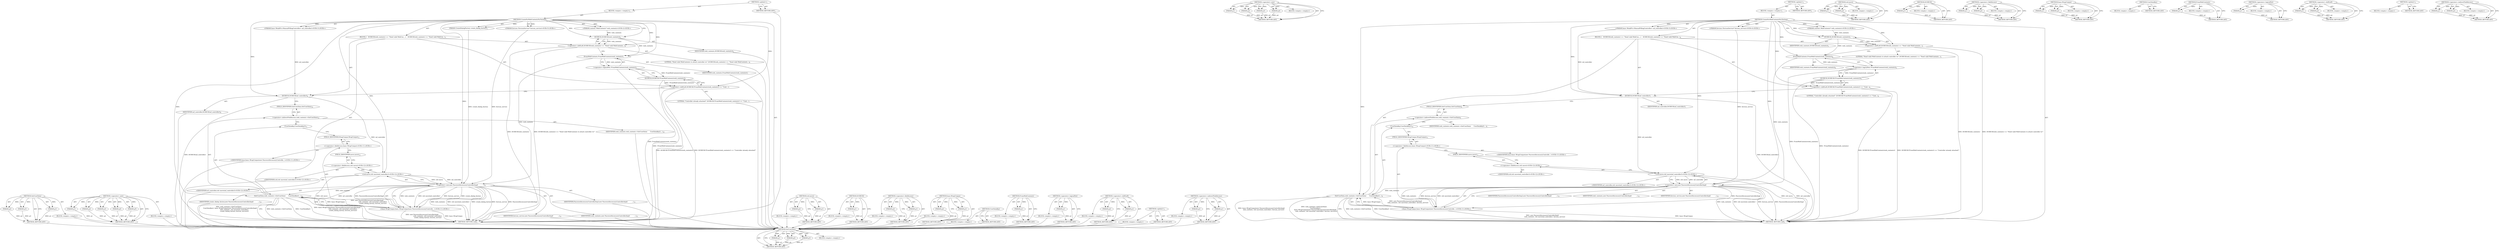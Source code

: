 digraph "&lt;operator&gt;.indirectFieldAccess" {
vulnerable_91 [label=<(METHOD,SetUserData)>];
vulnerable_92 [label=<(PARAM,p1)>];
vulnerable_93 [label=<(PARAM,p2)>];
vulnerable_94 [label=<(PARAM,p3)>];
vulnerable_95 [label=<(BLOCK,&lt;empty&gt;,&lt;empty&gt;)>];
vulnerable_96 [label=<(METHOD_RETURN,ANY)>];
vulnerable_115 [label=<(METHOD,&lt;operator&gt;.new)>];
vulnerable_116 [label=<(PARAM,p1)>];
vulnerable_117 [label=<(PARAM,p2)>];
vulnerable_118 [label=<(PARAM,p3)>];
vulnerable_119 [label=<(PARAM,p4)>];
vulnerable_120 [label=<(PARAM,p5)>];
vulnerable_121 [label=<(BLOCK,&lt;empty&gt;,&lt;empty&gt;)>];
vulnerable_122 [label=<(METHOD_RETURN,ANY)>];
vulnerable_6 [label=<(METHOD,&lt;global&gt;)<SUB>1</SUB>>];
vulnerable_7 [label=<(BLOCK,&lt;empty&gt;,&lt;empty&gt;)<SUB>1</SUB>>];
vulnerable_8 [label=<(METHOD,CreateForWebContentsForTesting)<SUB>1</SUB>>];
vulnerable_9 [label="<(PARAM,content::WebContents* web_contents)<SUB>2</SUB>>"];
vulnerable_10 [label="<(PARAM,base::WeakPtr&lt;ManualFillingController&gt; mf_controller)<SUB>3</SUB>>"];
vulnerable_11 [label=<(PARAM,CreateDialogFactory create_dialog_factory)<SUB>4</SUB>>];
vulnerable_12 [label="<(PARAM,favicon::FaviconService* favicon_service)<SUB>5</SUB>>"];
vulnerable_13 [label=<(BLOCK,{
   DCHECK(web_contents) &lt;&lt; &quot;Need valid WebCon...,{
   DCHECK(web_contents) &lt;&lt; &quot;Need valid WebCon...)<SUB>5</SUB>>];
vulnerable_14 [label=<(&lt;operator&gt;.shiftLeft,DCHECK(web_contents) &lt;&lt; &quot;Need valid WebContents...)<SUB>6</SUB>>];
vulnerable_15 [label=<(DCHECK,DCHECK(web_contents))<SUB>6</SUB>>];
vulnerable_16 [label=<(IDENTIFIER,web_contents,DCHECK(web_contents))<SUB>6</SUB>>];
vulnerable_17 [label=<(LITERAL,&quot;Need valid WebContents to attach controller to!&quot;,DCHECK(web_contents) &lt;&lt; &quot;Need valid WebContents...)<SUB>6</SUB>>];
vulnerable_18 [label=<(&lt;operator&gt;.shiftLeft,DCHECK(!FromWebContents(web_contents)) &lt;&lt; &quot;Cont...)<SUB>7</SUB>>];
vulnerable_19 [label=<(DCHECK,DCHECK(!FromWebContents(web_contents)))<SUB>7</SUB>>];
vulnerable_20 [label=<(&lt;operator&gt;.logicalNot,!FromWebContents(web_contents))<SUB>7</SUB>>];
vulnerable_21 [label=<(FromWebContents,FromWebContents(web_contents))<SUB>7</SUB>>];
vulnerable_22 [label=<(IDENTIFIER,web_contents,FromWebContents(web_contents))<SUB>7</SUB>>];
vulnerable_23 [label=<(LITERAL,&quot;Controller already attached!&quot;,DCHECK(!FromWebContents(web_contents)) &lt;&lt; &quot;Cont...)<SUB>7</SUB>>];
vulnerable_24 [label=<(DCHECK,DCHECK(mf_controller))<SUB>8</SUB>>];
vulnerable_25 [label=<(IDENTIFIER,mf_controller,DCHECK(mf_controller))<SUB>8</SUB>>];
vulnerable_26 [label=<(SetUserData,web_contents-&gt;SetUserData(
      UserDataKey(),...)<SUB>10</SUB>>];
vulnerable_27 [label=<(&lt;operator&gt;.indirectFieldAccess,web_contents-&gt;SetUserData)<SUB>10</SUB>>];
vulnerable_28 [label=<(IDENTIFIER,web_contents,web_contents-&gt;SetUserData(
      UserDataKey(),...)<SUB>10</SUB>>];
vulnerable_29 [label=<(FIELD_IDENTIFIER,SetUserData,SetUserData)<SUB>10</SUB>>];
vulnerable_30 [label=<(UserDataKey,UserDataKey())<SUB>11</SUB>>];
vulnerable_31 [label="<(base.WrapUnique,base::WrapUnique(new PasswordAccessoryControlle...)<SUB>11</SUB>>"];
vulnerable_32 [label="<(&lt;operator&gt;.fieldAccess,base::WrapUnique)<SUB>11</SUB>>"];
vulnerable_33 [label="<(IDENTIFIER,base,base::WrapUnique(new PasswordAccessoryControlle...)<SUB>11</SUB>>"];
vulnerable_34 [label=<(FIELD_IDENTIFIER,WrapUnique,WrapUnique)<SUB>11</SUB>>];
vulnerable_35 [label=<(&lt;operator&gt;.new,new PasswordAccessoryControllerImpl(
          ...)<SUB>11</SUB>>];
vulnerable_36 [label=<(IDENTIFIER,PasswordAccessoryControllerImpl,new PasswordAccessoryControllerImpl(
          ...)<SUB>11</SUB>>];
vulnerable_37 [label=<(IDENTIFIER,web_contents,new PasswordAccessoryControllerImpl(
          ...)<SUB>12</SUB>>];
vulnerable_38 [label="<(std.move,std::move(mf_controller))<SUB>12</SUB>>"];
vulnerable_39 [label="<(&lt;operator&gt;.fieldAccess,std::move)<SUB>12</SUB>>"];
vulnerable_40 [label="<(IDENTIFIER,std,std::move(mf_controller))<SUB>12</SUB>>"];
vulnerable_41 [label=<(FIELD_IDENTIFIER,move,move)<SUB>12</SUB>>];
vulnerable_42 [label="<(IDENTIFIER,mf_controller,std::move(mf_controller))<SUB>12</SUB>>"];
vulnerable_43 [label=<(IDENTIFIER,create_dialog_factory,new PasswordAccessoryControllerImpl(
          ...)<SUB>13</SUB>>];
vulnerable_44 [label=<(IDENTIFIER,favicon_service,new PasswordAccessoryControllerImpl(
          ...)<SUB>13</SUB>>];
vulnerable_45 [label=<(METHOD_RETURN,void)<SUB>1</SUB>>];
vulnerable_47 [label=<(METHOD_RETURN,ANY)<SUB>1</SUB>>];
vulnerable_123 [label=<(METHOD,std.move)>];
vulnerable_124 [label=<(PARAM,p1)>];
vulnerable_125 [label=<(PARAM,p2)>];
vulnerable_126 [label=<(BLOCK,&lt;empty&gt;,&lt;empty&gt;)>];
vulnerable_127 [label=<(METHOD_RETURN,ANY)>];
vulnerable_79 [label=<(METHOD,DCHECK)>];
vulnerable_80 [label=<(PARAM,p1)>];
vulnerable_81 [label=<(BLOCK,&lt;empty&gt;,&lt;empty&gt;)>];
vulnerable_82 [label=<(METHOD_RETURN,ANY)>];
vulnerable_110 [label=<(METHOD,&lt;operator&gt;.fieldAccess)>];
vulnerable_111 [label=<(PARAM,p1)>];
vulnerable_112 [label=<(PARAM,p2)>];
vulnerable_113 [label=<(BLOCK,&lt;empty&gt;,&lt;empty&gt;)>];
vulnerable_114 [label=<(METHOD_RETURN,ANY)>];
vulnerable_105 [label=<(METHOD,base.WrapUnique)>];
vulnerable_106 [label=<(PARAM,p1)>];
vulnerable_107 [label=<(PARAM,p2)>];
vulnerable_108 [label=<(BLOCK,&lt;empty&gt;,&lt;empty&gt;)>];
vulnerable_109 [label=<(METHOD_RETURN,ANY)>];
vulnerable_102 [label=<(METHOD,UserDataKey)>];
vulnerable_103 [label=<(BLOCK,&lt;empty&gt;,&lt;empty&gt;)>];
vulnerable_104 [label=<(METHOD_RETURN,ANY)>];
vulnerable_87 [label=<(METHOD,FromWebContents)>];
vulnerable_88 [label=<(PARAM,p1)>];
vulnerable_89 [label=<(BLOCK,&lt;empty&gt;,&lt;empty&gt;)>];
vulnerable_90 [label=<(METHOD_RETURN,ANY)>];
vulnerable_83 [label=<(METHOD,&lt;operator&gt;.logicalNot)>];
vulnerable_84 [label=<(PARAM,p1)>];
vulnerable_85 [label=<(BLOCK,&lt;empty&gt;,&lt;empty&gt;)>];
vulnerable_86 [label=<(METHOD_RETURN,ANY)>];
vulnerable_74 [label=<(METHOD,&lt;operator&gt;.shiftLeft)>];
vulnerable_75 [label=<(PARAM,p1)>];
vulnerable_76 [label=<(PARAM,p2)>];
vulnerable_77 [label=<(BLOCK,&lt;empty&gt;,&lt;empty&gt;)>];
vulnerable_78 [label=<(METHOD_RETURN,ANY)>];
vulnerable_68 [label=<(METHOD,&lt;global&gt;)<SUB>1</SUB>>];
vulnerable_69 [label=<(BLOCK,&lt;empty&gt;,&lt;empty&gt;)>];
vulnerable_70 [label=<(METHOD_RETURN,ANY)>];
vulnerable_97 [label=<(METHOD,&lt;operator&gt;.indirectFieldAccess)>];
vulnerable_98 [label=<(PARAM,p1)>];
vulnerable_99 [label=<(PARAM,p2)>];
vulnerable_100 [label=<(BLOCK,&lt;empty&gt;,&lt;empty&gt;)>];
vulnerable_101 [label=<(METHOD_RETURN,ANY)>];
fixed_87 [label=<(METHOD,SetUserData)>];
fixed_88 [label=<(PARAM,p1)>];
fixed_89 [label=<(PARAM,p2)>];
fixed_90 [label=<(PARAM,p3)>];
fixed_91 [label=<(BLOCK,&lt;empty&gt;,&lt;empty&gt;)>];
fixed_92 [label=<(METHOD_RETURN,ANY)>];
fixed_111 [label=<(METHOD,&lt;operator&gt;.new)>];
fixed_112 [label=<(PARAM,p1)>];
fixed_113 [label=<(PARAM,p2)>];
fixed_114 [label=<(PARAM,p3)>];
fixed_115 [label=<(PARAM,p4)>];
fixed_116 [label=<(BLOCK,&lt;empty&gt;,&lt;empty&gt;)>];
fixed_117 [label=<(METHOD_RETURN,ANY)>];
fixed_6 [label=<(METHOD,&lt;global&gt;)<SUB>1</SUB>>];
fixed_7 [label=<(BLOCK,&lt;empty&gt;,&lt;empty&gt;)<SUB>1</SUB>>];
fixed_8 [label=<(METHOD,CreateForWebContentsForTesting)<SUB>1</SUB>>];
fixed_9 [label="<(PARAM,content::WebContents* web_contents)<SUB>2</SUB>>"];
fixed_10 [label="<(PARAM,base::WeakPtr&lt;ManualFillingController&gt; mf_controller)<SUB>3</SUB>>"];
fixed_11 [label="<(PARAM,favicon::FaviconService* favicon_service)<SUB>4</SUB>>"];
fixed_12 [label=<(BLOCK,{
   DCHECK(web_contents) &lt;&lt; &quot;Need valid WebCon...,{
   DCHECK(web_contents) &lt;&lt; &quot;Need valid WebCon...)<SUB>4</SUB>>];
fixed_13 [label=<(&lt;operator&gt;.shiftLeft,DCHECK(web_contents) &lt;&lt; &quot;Need valid WebContents...)<SUB>5</SUB>>];
fixed_14 [label=<(DCHECK,DCHECK(web_contents))<SUB>5</SUB>>];
fixed_15 [label=<(IDENTIFIER,web_contents,DCHECK(web_contents))<SUB>5</SUB>>];
fixed_16 [label=<(LITERAL,&quot;Need valid WebContents to attach controller to!&quot;,DCHECK(web_contents) &lt;&lt; &quot;Need valid WebContents...)<SUB>5</SUB>>];
fixed_17 [label=<(&lt;operator&gt;.shiftLeft,DCHECK(!FromWebContents(web_contents)) &lt;&lt; &quot;Cont...)<SUB>6</SUB>>];
fixed_18 [label=<(DCHECK,DCHECK(!FromWebContents(web_contents)))<SUB>6</SUB>>];
fixed_19 [label=<(&lt;operator&gt;.logicalNot,!FromWebContents(web_contents))<SUB>6</SUB>>];
fixed_20 [label=<(FromWebContents,FromWebContents(web_contents))<SUB>6</SUB>>];
fixed_21 [label=<(IDENTIFIER,web_contents,FromWebContents(web_contents))<SUB>6</SUB>>];
fixed_22 [label=<(LITERAL,&quot;Controller already attached!&quot;,DCHECK(!FromWebContents(web_contents)) &lt;&lt; &quot;Cont...)<SUB>6</SUB>>];
fixed_23 [label=<(DCHECK,DCHECK(mf_controller))<SUB>7</SUB>>];
fixed_24 [label=<(IDENTIFIER,mf_controller,DCHECK(mf_controller))<SUB>7</SUB>>];
fixed_25 [label=<(SetUserData,web_contents-&gt;SetUserData(
      UserDataKey(),...)<SUB>9</SUB>>];
fixed_26 [label=<(&lt;operator&gt;.indirectFieldAccess,web_contents-&gt;SetUserData)<SUB>9</SUB>>];
fixed_27 [label=<(IDENTIFIER,web_contents,web_contents-&gt;SetUserData(
      UserDataKey(),...)<SUB>9</SUB>>];
fixed_28 [label=<(FIELD_IDENTIFIER,SetUserData,SetUserData)<SUB>9</SUB>>];
fixed_29 [label=<(UserDataKey,UserDataKey())<SUB>10</SUB>>];
fixed_30 [label="<(base.WrapUnique,base::WrapUnique(new PasswordAccessoryControlle...)<SUB>11</SUB>>"];
fixed_31 [label="<(&lt;operator&gt;.fieldAccess,base::WrapUnique)<SUB>11</SUB>>"];
fixed_32 [label="<(IDENTIFIER,base,base::WrapUnique(new PasswordAccessoryControlle...)<SUB>11</SUB>>"];
fixed_33 [label=<(FIELD_IDENTIFIER,WrapUnique,WrapUnique)<SUB>11</SUB>>];
fixed_34 [label=<(&lt;operator&gt;.new,new PasswordAccessoryControllerImpl(
          ...)<SUB>11</SUB>>];
fixed_35 [label=<(IDENTIFIER,PasswordAccessoryControllerImpl,new PasswordAccessoryControllerImpl(
          ...)<SUB>11</SUB>>];
fixed_36 [label=<(IDENTIFIER,web_contents,new PasswordAccessoryControllerImpl(
          ...)<SUB>12</SUB>>];
fixed_37 [label="<(std.move,std::move(mf_controller))<SUB>12</SUB>>"];
fixed_38 [label="<(&lt;operator&gt;.fieldAccess,std::move)<SUB>12</SUB>>"];
fixed_39 [label="<(IDENTIFIER,std,std::move(mf_controller))<SUB>12</SUB>>"];
fixed_40 [label=<(FIELD_IDENTIFIER,move,move)<SUB>12</SUB>>];
fixed_41 [label="<(IDENTIFIER,mf_controller,std::move(mf_controller))<SUB>12</SUB>>"];
fixed_42 [label=<(IDENTIFIER,favicon_service,new PasswordAccessoryControllerImpl(
          ...)<SUB>12</SUB>>];
fixed_43 [label=<(METHOD_RETURN,void)<SUB>1</SUB>>];
fixed_45 [label=<(METHOD_RETURN,ANY)<SUB>1</SUB>>];
fixed_118 [label=<(METHOD,std.move)>];
fixed_119 [label=<(PARAM,p1)>];
fixed_120 [label=<(PARAM,p2)>];
fixed_121 [label=<(BLOCK,&lt;empty&gt;,&lt;empty&gt;)>];
fixed_122 [label=<(METHOD_RETURN,ANY)>];
fixed_75 [label=<(METHOD,DCHECK)>];
fixed_76 [label=<(PARAM,p1)>];
fixed_77 [label=<(BLOCK,&lt;empty&gt;,&lt;empty&gt;)>];
fixed_78 [label=<(METHOD_RETURN,ANY)>];
fixed_106 [label=<(METHOD,&lt;operator&gt;.fieldAccess)>];
fixed_107 [label=<(PARAM,p1)>];
fixed_108 [label=<(PARAM,p2)>];
fixed_109 [label=<(BLOCK,&lt;empty&gt;,&lt;empty&gt;)>];
fixed_110 [label=<(METHOD_RETURN,ANY)>];
fixed_101 [label=<(METHOD,base.WrapUnique)>];
fixed_102 [label=<(PARAM,p1)>];
fixed_103 [label=<(PARAM,p2)>];
fixed_104 [label=<(BLOCK,&lt;empty&gt;,&lt;empty&gt;)>];
fixed_105 [label=<(METHOD_RETURN,ANY)>];
fixed_98 [label=<(METHOD,UserDataKey)>];
fixed_99 [label=<(BLOCK,&lt;empty&gt;,&lt;empty&gt;)>];
fixed_100 [label=<(METHOD_RETURN,ANY)>];
fixed_83 [label=<(METHOD,FromWebContents)>];
fixed_84 [label=<(PARAM,p1)>];
fixed_85 [label=<(BLOCK,&lt;empty&gt;,&lt;empty&gt;)>];
fixed_86 [label=<(METHOD_RETURN,ANY)>];
fixed_79 [label=<(METHOD,&lt;operator&gt;.logicalNot)>];
fixed_80 [label=<(PARAM,p1)>];
fixed_81 [label=<(BLOCK,&lt;empty&gt;,&lt;empty&gt;)>];
fixed_82 [label=<(METHOD_RETURN,ANY)>];
fixed_70 [label=<(METHOD,&lt;operator&gt;.shiftLeft)>];
fixed_71 [label=<(PARAM,p1)>];
fixed_72 [label=<(PARAM,p2)>];
fixed_73 [label=<(BLOCK,&lt;empty&gt;,&lt;empty&gt;)>];
fixed_74 [label=<(METHOD_RETURN,ANY)>];
fixed_64 [label=<(METHOD,&lt;global&gt;)<SUB>1</SUB>>];
fixed_65 [label=<(BLOCK,&lt;empty&gt;,&lt;empty&gt;)>];
fixed_66 [label=<(METHOD_RETURN,ANY)>];
fixed_93 [label=<(METHOD,&lt;operator&gt;.indirectFieldAccess)>];
fixed_94 [label=<(PARAM,p1)>];
fixed_95 [label=<(PARAM,p2)>];
fixed_96 [label=<(BLOCK,&lt;empty&gt;,&lt;empty&gt;)>];
fixed_97 [label=<(METHOD_RETURN,ANY)>];
vulnerable_91 -> vulnerable_92  [key=0, label="AST: "];
vulnerable_91 -> vulnerable_92  [key=1, label="DDG: "];
vulnerable_91 -> vulnerable_95  [key=0, label="AST: "];
vulnerable_91 -> vulnerable_93  [key=0, label="AST: "];
vulnerable_91 -> vulnerable_93  [key=1, label="DDG: "];
vulnerable_91 -> vulnerable_96  [key=0, label="AST: "];
vulnerable_91 -> vulnerable_96  [key=1, label="CFG: "];
vulnerable_91 -> vulnerable_94  [key=0, label="AST: "];
vulnerable_91 -> vulnerable_94  [key=1, label="DDG: "];
vulnerable_92 -> vulnerable_96  [key=0, label="DDG: p1"];
vulnerable_93 -> vulnerable_96  [key=0, label="DDG: p2"];
vulnerable_94 -> vulnerable_96  [key=0, label="DDG: p3"];
vulnerable_95 -> fixed_87  [key=0];
vulnerable_96 -> fixed_87  [key=0];
vulnerable_115 -> vulnerable_116  [key=0, label="AST: "];
vulnerable_115 -> vulnerable_116  [key=1, label="DDG: "];
vulnerable_115 -> vulnerable_121  [key=0, label="AST: "];
vulnerable_115 -> vulnerable_117  [key=0, label="AST: "];
vulnerable_115 -> vulnerable_117  [key=1, label="DDG: "];
vulnerable_115 -> vulnerable_122  [key=0, label="AST: "];
vulnerable_115 -> vulnerable_122  [key=1, label="CFG: "];
vulnerable_115 -> vulnerable_118  [key=0, label="AST: "];
vulnerable_115 -> vulnerable_118  [key=1, label="DDG: "];
vulnerable_115 -> vulnerable_119  [key=0, label="AST: "];
vulnerable_115 -> vulnerable_119  [key=1, label="DDG: "];
vulnerable_115 -> vulnerable_120  [key=0, label="AST: "];
vulnerable_115 -> vulnerable_120  [key=1, label="DDG: "];
vulnerable_116 -> vulnerable_122  [key=0, label="DDG: p1"];
vulnerable_117 -> vulnerable_122  [key=0, label="DDG: p2"];
vulnerable_118 -> vulnerable_122  [key=0, label="DDG: p3"];
vulnerable_119 -> vulnerable_122  [key=0, label="DDG: p4"];
vulnerable_120 -> vulnerable_122  [key=0, label="DDG: p5"];
vulnerable_121 -> fixed_87  [key=0];
vulnerable_122 -> fixed_87  [key=0];
vulnerable_6 -> vulnerable_7  [key=0, label="AST: "];
vulnerable_6 -> vulnerable_47  [key=0, label="AST: "];
vulnerable_6 -> vulnerable_47  [key=1, label="CFG: "];
vulnerable_7 -> vulnerable_8  [key=0, label="AST: "];
vulnerable_8 -> vulnerable_9  [key=0, label="AST: "];
vulnerable_8 -> vulnerable_9  [key=1, label="DDG: "];
vulnerable_8 -> vulnerable_10  [key=0, label="AST: "];
vulnerable_8 -> vulnerable_10  [key=1, label="DDG: "];
vulnerable_8 -> vulnerable_11  [key=0, label="AST: "];
vulnerable_8 -> vulnerable_11  [key=1, label="DDG: "];
vulnerable_8 -> vulnerable_12  [key=0, label="AST: "];
vulnerable_8 -> vulnerable_12  [key=1, label="DDG: "];
vulnerable_8 -> vulnerable_13  [key=0, label="AST: "];
vulnerable_8 -> vulnerable_45  [key=0, label="AST: "];
vulnerable_8 -> vulnerable_15  [key=0, label="CFG: "];
vulnerable_8 -> vulnerable_15  [key=1, label="DDG: "];
vulnerable_8 -> vulnerable_14  [key=0, label="DDG: "];
vulnerable_8 -> vulnerable_18  [key=0, label="DDG: "];
vulnerable_8 -> vulnerable_24  [key=0, label="DDG: "];
vulnerable_8 -> vulnerable_26  [key=0, label="DDG: "];
vulnerable_8 -> vulnerable_35  [key=0, label="DDG: "];
vulnerable_8 -> vulnerable_21  [key=0, label="DDG: "];
vulnerable_8 -> vulnerable_38  [key=0, label="DDG: "];
vulnerable_9 -> vulnerable_15  [key=0, label="DDG: web_contents"];
vulnerable_10 -> vulnerable_24  [key=0, label="DDG: mf_controller"];
vulnerable_11 -> vulnerable_35  [key=0, label="DDG: create_dialog_factory"];
vulnerable_12 -> vulnerable_35  [key=0, label="DDG: favicon_service"];
vulnerable_13 -> vulnerable_14  [key=0, label="AST: "];
vulnerable_13 -> vulnerable_18  [key=0, label="AST: "];
vulnerable_13 -> vulnerable_24  [key=0, label="AST: "];
vulnerable_13 -> vulnerable_26  [key=0, label="AST: "];
vulnerable_14 -> vulnerable_15  [key=0, label="AST: "];
vulnerable_14 -> vulnerable_17  [key=0, label="AST: "];
vulnerable_14 -> vulnerable_21  [key=0, label="CFG: "];
vulnerable_14 -> vulnerable_45  [key=0, label="DDG: DCHECK(web_contents)"];
vulnerable_14 -> vulnerable_45  [key=1, label="DDG: DCHECK(web_contents) &lt;&lt; &quot;Need valid WebContents to attach controller to!&quot;"];
vulnerable_15 -> vulnerable_16  [key=0, label="AST: "];
vulnerable_15 -> vulnerable_14  [key=0, label="CFG: "];
vulnerable_15 -> vulnerable_14  [key=1, label="DDG: web_contents"];
vulnerable_15 -> vulnerable_21  [key=0, label="DDG: web_contents"];
vulnerable_16 -> fixed_87  [key=0];
vulnerable_17 -> fixed_87  [key=0];
vulnerable_18 -> vulnerable_19  [key=0, label="AST: "];
vulnerable_18 -> vulnerable_23  [key=0, label="AST: "];
vulnerable_18 -> vulnerable_24  [key=0, label="CFG: "];
vulnerable_18 -> vulnerable_45  [key=0, label="DDG: DCHECK(!FromWebContents(web_contents))"];
vulnerable_18 -> vulnerable_45  [key=1, label="DDG: DCHECK(!FromWebContents(web_contents)) &lt;&lt; &quot;Controller already attached!&quot;"];
vulnerable_19 -> vulnerable_20  [key=0, label="AST: "];
vulnerable_19 -> vulnerable_18  [key=0, label="CFG: "];
vulnerable_19 -> vulnerable_18  [key=1, label="DDG: !FromWebContents(web_contents)"];
vulnerable_19 -> vulnerable_45  [key=0, label="DDG: !FromWebContents(web_contents)"];
vulnerable_20 -> vulnerable_21  [key=0, label="AST: "];
vulnerable_20 -> vulnerable_19  [key=0, label="CFG: "];
vulnerable_20 -> vulnerable_19  [key=1, label="DDG: FromWebContents(web_contents)"];
vulnerable_20 -> vulnerable_45  [key=0, label="DDG: FromWebContents(web_contents)"];
vulnerable_21 -> vulnerable_22  [key=0, label="AST: "];
vulnerable_21 -> vulnerable_20  [key=0, label="CFG: "];
vulnerable_21 -> vulnerable_20  [key=1, label="DDG: web_contents"];
vulnerable_21 -> vulnerable_35  [key=0, label="DDG: web_contents"];
vulnerable_22 -> fixed_87  [key=0];
vulnerable_23 -> fixed_87  [key=0];
vulnerable_24 -> vulnerable_25  [key=0, label="AST: "];
vulnerable_24 -> vulnerable_29  [key=0, label="CFG: "];
vulnerable_24 -> vulnerable_45  [key=0, label="DDG: DCHECK(mf_controller)"];
vulnerable_24 -> vulnerable_38  [key=0, label="DDG: mf_controller"];
vulnerable_25 -> fixed_87  [key=0];
vulnerable_26 -> vulnerable_27  [key=0, label="AST: "];
vulnerable_26 -> vulnerable_30  [key=0, label="AST: "];
vulnerable_26 -> vulnerable_31  [key=0, label="AST: "];
vulnerable_26 -> vulnerable_45  [key=0, label="CFG: "];
vulnerable_26 -> vulnerable_45  [key=1, label="DDG: web_contents-&gt;SetUserData"];
vulnerable_26 -> vulnerable_45  [key=2, label="DDG: UserDataKey()"];
vulnerable_26 -> vulnerable_45  [key=3, label="DDG: base::WrapUnique(new PasswordAccessoryControllerImpl(
                         web_contents, std::move(mf_controller),
                         create_dialog_factory, favicon_service))"];
vulnerable_26 -> vulnerable_45  [key=4, label="DDG: web_contents-&gt;SetUserData(
      UserDataKey(), base::WrapUnique(new PasswordAccessoryControllerImpl(
                         web_contents, std::move(mf_controller),
                         create_dialog_factory, favicon_service)))"];
vulnerable_27 -> vulnerable_28  [key=0, label="AST: "];
vulnerable_27 -> vulnerable_29  [key=0, label="AST: "];
vulnerable_27 -> vulnerable_30  [key=0, label="CFG: "];
vulnerable_28 -> fixed_87  [key=0];
vulnerable_29 -> vulnerable_27  [key=0, label="CFG: "];
vulnerable_30 -> vulnerable_34  [key=0, label="CFG: "];
vulnerable_31 -> vulnerable_32  [key=0, label="AST: "];
vulnerable_31 -> vulnerable_35  [key=0, label="AST: "];
vulnerable_31 -> vulnerable_26  [key=0, label="CFG: "];
vulnerable_31 -> vulnerable_26  [key=1, label="DDG: base::WrapUnique"];
vulnerable_31 -> vulnerable_26  [key=2, label="DDG: new PasswordAccessoryControllerImpl(
                         web_contents, std::move(mf_controller),
                         create_dialog_factory, favicon_service)"];
vulnerable_31 -> vulnerable_45  [key=0, label="DDG: base::WrapUnique"];
vulnerable_31 -> vulnerable_45  [key=1, label="DDG: new PasswordAccessoryControllerImpl(
                         web_contents, std::move(mf_controller),
                         create_dialog_factory, favicon_service)"];
vulnerable_32 -> vulnerable_33  [key=0, label="AST: "];
vulnerable_32 -> vulnerable_34  [key=0, label="AST: "];
vulnerable_32 -> vulnerable_41  [key=0, label="CFG: "];
vulnerable_33 -> fixed_87  [key=0];
vulnerable_34 -> vulnerable_32  [key=0, label="CFG: "];
vulnerable_35 -> vulnerable_36  [key=0, label="AST: "];
vulnerable_35 -> vulnerable_37  [key=0, label="AST: "];
vulnerable_35 -> vulnerable_38  [key=0, label="AST: "];
vulnerable_35 -> vulnerable_43  [key=0, label="AST: "];
vulnerable_35 -> vulnerable_44  [key=0, label="AST: "];
vulnerable_35 -> vulnerable_31  [key=0, label="CFG: "];
vulnerable_35 -> vulnerable_31  [key=1, label="DDG: web_contents"];
vulnerable_35 -> vulnerable_31  [key=2, label="DDG: std::move(mf_controller)"];
vulnerable_35 -> vulnerable_31  [key=3, label="DDG: favicon_service"];
vulnerable_35 -> vulnerable_31  [key=4, label="DDG: PasswordAccessoryControllerImpl"];
vulnerable_35 -> vulnerable_31  [key=5, label="DDG: create_dialog_factory"];
vulnerable_35 -> vulnerable_45  [key=0, label="DDG: web_contents"];
vulnerable_35 -> vulnerable_45  [key=1, label="DDG: std::move(mf_controller)"];
vulnerable_35 -> vulnerable_45  [key=2, label="DDG: create_dialog_factory"];
vulnerable_35 -> vulnerable_45  [key=3, label="DDG: favicon_service"];
vulnerable_35 -> vulnerable_45  [key=4, label="DDG: PasswordAccessoryControllerImpl"];
vulnerable_35 -> vulnerable_26  [key=0, label="DDG: web_contents"];
vulnerable_36 -> fixed_87  [key=0];
vulnerable_37 -> fixed_87  [key=0];
vulnerable_38 -> vulnerable_39  [key=0, label="AST: "];
vulnerable_38 -> vulnerable_42  [key=0, label="AST: "];
vulnerable_38 -> vulnerable_35  [key=0, label="CFG: "];
vulnerable_38 -> vulnerable_35  [key=1, label="DDG: std::move"];
vulnerable_38 -> vulnerable_35  [key=2, label="DDG: mf_controller"];
vulnerable_38 -> vulnerable_45  [key=0, label="DDG: std::move"];
vulnerable_38 -> vulnerable_45  [key=1, label="DDG: mf_controller"];
vulnerable_39 -> vulnerable_40  [key=0, label="AST: "];
vulnerable_39 -> vulnerable_41  [key=0, label="AST: "];
vulnerable_39 -> vulnerable_38  [key=0, label="CFG: "];
vulnerable_40 -> fixed_87  [key=0];
vulnerable_41 -> vulnerable_39  [key=0, label="CFG: "];
vulnerable_42 -> fixed_87  [key=0];
vulnerable_43 -> fixed_87  [key=0];
vulnerable_44 -> fixed_87  [key=0];
vulnerable_45 -> fixed_87  [key=0];
vulnerable_47 -> fixed_87  [key=0];
vulnerable_123 -> vulnerable_124  [key=0, label="AST: "];
vulnerable_123 -> vulnerable_124  [key=1, label="DDG: "];
vulnerable_123 -> vulnerable_126  [key=0, label="AST: "];
vulnerable_123 -> vulnerable_125  [key=0, label="AST: "];
vulnerable_123 -> vulnerable_125  [key=1, label="DDG: "];
vulnerable_123 -> vulnerable_127  [key=0, label="AST: "];
vulnerable_123 -> vulnerable_127  [key=1, label="CFG: "];
vulnerable_124 -> vulnerable_127  [key=0, label="DDG: p1"];
vulnerable_125 -> vulnerable_127  [key=0, label="DDG: p2"];
vulnerable_126 -> fixed_87  [key=0];
vulnerable_127 -> fixed_87  [key=0];
vulnerable_79 -> vulnerable_80  [key=0, label="AST: "];
vulnerable_79 -> vulnerable_80  [key=1, label="DDG: "];
vulnerable_79 -> vulnerable_81  [key=0, label="AST: "];
vulnerable_79 -> vulnerable_82  [key=0, label="AST: "];
vulnerable_79 -> vulnerable_82  [key=1, label="CFG: "];
vulnerable_80 -> vulnerable_82  [key=0, label="DDG: p1"];
vulnerable_81 -> fixed_87  [key=0];
vulnerable_82 -> fixed_87  [key=0];
vulnerable_110 -> vulnerable_111  [key=0, label="AST: "];
vulnerable_110 -> vulnerable_111  [key=1, label="DDG: "];
vulnerable_110 -> vulnerable_113  [key=0, label="AST: "];
vulnerable_110 -> vulnerable_112  [key=0, label="AST: "];
vulnerable_110 -> vulnerable_112  [key=1, label="DDG: "];
vulnerable_110 -> vulnerable_114  [key=0, label="AST: "];
vulnerable_110 -> vulnerable_114  [key=1, label="CFG: "];
vulnerable_111 -> vulnerable_114  [key=0, label="DDG: p1"];
vulnerable_112 -> vulnerable_114  [key=0, label="DDG: p2"];
vulnerable_113 -> fixed_87  [key=0];
vulnerable_114 -> fixed_87  [key=0];
vulnerable_105 -> vulnerable_106  [key=0, label="AST: "];
vulnerable_105 -> vulnerable_106  [key=1, label="DDG: "];
vulnerable_105 -> vulnerable_108  [key=0, label="AST: "];
vulnerable_105 -> vulnerable_107  [key=0, label="AST: "];
vulnerable_105 -> vulnerable_107  [key=1, label="DDG: "];
vulnerable_105 -> vulnerable_109  [key=0, label="AST: "];
vulnerable_105 -> vulnerable_109  [key=1, label="CFG: "];
vulnerable_106 -> vulnerable_109  [key=0, label="DDG: p1"];
vulnerable_107 -> vulnerable_109  [key=0, label="DDG: p2"];
vulnerable_108 -> fixed_87  [key=0];
vulnerable_109 -> fixed_87  [key=0];
vulnerable_102 -> vulnerable_103  [key=0, label="AST: "];
vulnerable_102 -> vulnerable_104  [key=0, label="AST: "];
vulnerable_102 -> vulnerable_104  [key=1, label="CFG: "];
vulnerable_103 -> fixed_87  [key=0];
vulnerable_104 -> fixed_87  [key=0];
vulnerable_87 -> vulnerable_88  [key=0, label="AST: "];
vulnerable_87 -> vulnerable_88  [key=1, label="DDG: "];
vulnerable_87 -> vulnerable_89  [key=0, label="AST: "];
vulnerable_87 -> vulnerable_90  [key=0, label="AST: "];
vulnerable_87 -> vulnerable_90  [key=1, label="CFG: "];
vulnerable_88 -> vulnerable_90  [key=0, label="DDG: p1"];
vulnerable_89 -> fixed_87  [key=0];
vulnerable_90 -> fixed_87  [key=0];
vulnerable_83 -> vulnerable_84  [key=0, label="AST: "];
vulnerable_83 -> vulnerable_84  [key=1, label="DDG: "];
vulnerable_83 -> vulnerable_85  [key=0, label="AST: "];
vulnerable_83 -> vulnerable_86  [key=0, label="AST: "];
vulnerable_83 -> vulnerable_86  [key=1, label="CFG: "];
vulnerable_84 -> vulnerable_86  [key=0, label="DDG: p1"];
vulnerable_85 -> fixed_87  [key=0];
vulnerable_86 -> fixed_87  [key=0];
vulnerable_74 -> vulnerable_75  [key=0, label="AST: "];
vulnerable_74 -> vulnerable_75  [key=1, label="DDG: "];
vulnerable_74 -> vulnerable_77  [key=0, label="AST: "];
vulnerable_74 -> vulnerable_76  [key=0, label="AST: "];
vulnerable_74 -> vulnerable_76  [key=1, label="DDG: "];
vulnerable_74 -> vulnerable_78  [key=0, label="AST: "];
vulnerable_74 -> vulnerable_78  [key=1, label="CFG: "];
vulnerable_75 -> vulnerable_78  [key=0, label="DDG: p1"];
vulnerable_76 -> vulnerable_78  [key=0, label="DDG: p2"];
vulnerable_77 -> fixed_87  [key=0];
vulnerable_78 -> fixed_87  [key=0];
vulnerable_68 -> vulnerable_69  [key=0, label="AST: "];
vulnerable_68 -> vulnerable_70  [key=0, label="AST: "];
vulnerable_68 -> vulnerable_70  [key=1, label="CFG: "];
vulnerable_69 -> fixed_87  [key=0];
vulnerable_70 -> fixed_87  [key=0];
vulnerable_97 -> vulnerable_98  [key=0, label="AST: "];
vulnerable_97 -> vulnerable_98  [key=1, label="DDG: "];
vulnerable_97 -> vulnerable_100  [key=0, label="AST: "];
vulnerable_97 -> vulnerable_99  [key=0, label="AST: "];
vulnerable_97 -> vulnerable_99  [key=1, label="DDG: "];
vulnerable_97 -> vulnerable_101  [key=0, label="AST: "];
vulnerable_97 -> vulnerable_101  [key=1, label="CFG: "];
vulnerable_98 -> vulnerable_101  [key=0, label="DDG: p1"];
vulnerable_99 -> vulnerable_101  [key=0, label="DDG: p2"];
vulnerable_100 -> fixed_87  [key=0];
vulnerable_101 -> fixed_87  [key=0];
fixed_87 -> fixed_88  [key=0, label="AST: "];
fixed_87 -> fixed_88  [key=1, label="DDG: "];
fixed_87 -> fixed_91  [key=0, label="AST: "];
fixed_87 -> fixed_89  [key=0, label="AST: "];
fixed_87 -> fixed_89  [key=1, label="DDG: "];
fixed_87 -> fixed_92  [key=0, label="AST: "];
fixed_87 -> fixed_92  [key=1, label="CFG: "];
fixed_87 -> fixed_90  [key=0, label="AST: "];
fixed_87 -> fixed_90  [key=1, label="DDG: "];
fixed_88 -> fixed_92  [key=0, label="DDG: p1"];
fixed_89 -> fixed_92  [key=0, label="DDG: p2"];
fixed_90 -> fixed_92  [key=0, label="DDG: p3"];
fixed_111 -> fixed_112  [key=0, label="AST: "];
fixed_111 -> fixed_112  [key=1, label="DDG: "];
fixed_111 -> fixed_116  [key=0, label="AST: "];
fixed_111 -> fixed_113  [key=0, label="AST: "];
fixed_111 -> fixed_113  [key=1, label="DDG: "];
fixed_111 -> fixed_117  [key=0, label="AST: "];
fixed_111 -> fixed_117  [key=1, label="CFG: "];
fixed_111 -> fixed_114  [key=0, label="AST: "];
fixed_111 -> fixed_114  [key=1, label="DDG: "];
fixed_111 -> fixed_115  [key=0, label="AST: "];
fixed_111 -> fixed_115  [key=1, label="DDG: "];
fixed_112 -> fixed_117  [key=0, label="DDG: p1"];
fixed_113 -> fixed_117  [key=0, label="DDG: p2"];
fixed_114 -> fixed_117  [key=0, label="DDG: p3"];
fixed_115 -> fixed_117  [key=0, label="DDG: p4"];
fixed_6 -> fixed_7  [key=0, label="AST: "];
fixed_6 -> fixed_45  [key=0, label="AST: "];
fixed_6 -> fixed_45  [key=1, label="CFG: "];
fixed_7 -> fixed_8  [key=0, label="AST: "];
fixed_8 -> fixed_9  [key=0, label="AST: "];
fixed_8 -> fixed_9  [key=1, label="DDG: "];
fixed_8 -> fixed_10  [key=0, label="AST: "];
fixed_8 -> fixed_10  [key=1, label="DDG: "];
fixed_8 -> fixed_11  [key=0, label="AST: "];
fixed_8 -> fixed_11  [key=1, label="DDG: "];
fixed_8 -> fixed_12  [key=0, label="AST: "];
fixed_8 -> fixed_43  [key=0, label="AST: "];
fixed_8 -> fixed_14  [key=0, label="CFG: "];
fixed_8 -> fixed_14  [key=1, label="DDG: "];
fixed_8 -> fixed_13  [key=0, label="DDG: "];
fixed_8 -> fixed_17  [key=0, label="DDG: "];
fixed_8 -> fixed_23  [key=0, label="DDG: "];
fixed_8 -> fixed_25  [key=0, label="DDG: "];
fixed_8 -> fixed_34  [key=0, label="DDG: "];
fixed_8 -> fixed_20  [key=0, label="DDG: "];
fixed_8 -> fixed_37  [key=0, label="DDG: "];
fixed_9 -> fixed_14  [key=0, label="DDG: web_contents"];
fixed_10 -> fixed_23  [key=0, label="DDG: mf_controller"];
fixed_11 -> fixed_34  [key=0, label="DDG: favicon_service"];
fixed_12 -> fixed_13  [key=0, label="AST: "];
fixed_12 -> fixed_17  [key=0, label="AST: "];
fixed_12 -> fixed_23  [key=0, label="AST: "];
fixed_12 -> fixed_25  [key=0, label="AST: "];
fixed_13 -> fixed_14  [key=0, label="AST: "];
fixed_13 -> fixed_16  [key=0, label="AST: "];
fixed_13 -> fixed_20  [key=0, label="CFG: "];
fixed_13 -> fixed_43  [key=0, label="DDG: DCHECK(web_contents)"];
fixed_13 -> fixed_43  [key=1, label="DDG: DCHECK(web_contents) &lt;&lt; &quot;Need valid WebContents to attach controller to!&quot;"];
fixed_14 -> fixed_15  [key=0, label="AST: "];
fixed_14 -> fixed_13  [key=0, label="CFG: "];
fixed_14 -> fixed_13  [key=1, label="DDG: web_contents"];
fixed_14 -> fixed_20  [key=0, label="DDG: web_contents"];
fixed_17 -> fixed_18  [key=0, label="AST: "];
fixed_17 -> fixed_22  [key=0, label="AST: "];
fixed_17 -> fixed_23  [key=0, label="CFG: "];
fixed_17 -> fixed_43  [key=0, label="DDG: DCHECK(!FromWebContents(web_contents))"];
fixed_17 -> fixed_43  [key=1, label="DDG: DCHECK(!FromWebContents(web_contents)) &lt;&lt; &quot;Controller already attached!&quot;"];
fixed_18 -> fixed_19  [key=0, label="AST: "];
fixed_18 -> fixed_17  [key=0, label="CFG: "];
fixed_18 -> fixed_17  [key=1, label="DDG: !FromWebContents(web_contents)"];
fixed_18 -> fixed_43  [key=0, label="DDG: !FromWebContents(web_contents)"];
fixed_19 -> fixed_20  [key=0, label="AST: "];
fixed_19 -> fixed_18  [key=0, label="CFG: "];
fixed_19 -> fixed_18  [key=1, label="DDG: FromWebContents(web_contents)"];
fixed_19 -> fixed_43  [key=0, label="DDG: FromWebContents(web_contents)"];
fixed_20 -> fixed_21  [key=0, label="AST: "];
fixed_20 -> fixed_19  [key=0, label="CFG: "];
fixed_20 -> fixed_19  [key=1, label="DDG: web_contents"];
fixed_20 -> fixed_34  [key=0, label="DDG: web_contents"];
fixed_23 -> fixed_24  [key=0, label="AST: "];
fixed_23 -> fixed_28  [key=0, label="CFG: "];
fixed_23 -> fixed_43  [key=0, label="DDG: DCHECK(mf_controller)"];
fixed_23 -> fixed_37  [key=0, label="DDG: mf_controller"];
fixed_25 -> fixed_26  [key=0, label="AST: "];
fixed_25 -> fixed_29  [key=0, label="AST: "];
fixed_25 -> fixed_30  [key=0, label="AST: "];
fixed_25 -> fixed_43  [key=0, label="CFG: "];
fixed_25 -> fixed_43  [key=1, label="DDG: web_contents-&gt;SetUserData"];
fixed_25 -> fixed_43  [key=2, label="DDG: UserDataKey()"];
fixed_25 -> fixed_43  [key=3, label="DDG: base::WrapUnique(new PasswordAccessoryControllerImpl(
          web_contents, std::move(mf_controller), favicon_service))"];
fixed_25 -> fixed_43  [key=4, label="DDG: web_contents-&gt;SetUserData(
      UserDataKey(),
      base::WrapUnique(new PasswordAccessoryControllerImpl(
          web_contents, std::move(mf_controller), favicon_service)))"];
fixed_26 -> fixed_27  [key=0, label="AST: "];
fixed_26 -> fixed_28  [key=0, label="AST: "];
fixed_26 -> fixed_29  [key=0, label="CFG: "];
fixed_28 -> fixed_26  [key=0, label="CFG: "];
fixed_29 -> fixed_33  [key=0, label="CFG: "];
fixed_30 -> fixed_31  [key=0, label="AST: "];
fixed_30 -> fixed_34  [key=0, label="AST: "];
fixed_30 -> fixed_25  [key=0, label="CFG: "];
fixed_30 -> fixed_25  [key=1, label="DDG: base::WrapUnique"];
fixed_30 -> fixed_25  [key=2, label="DDG: new PasswordAccessoryControllerImpl(
          web_contents, std::move(mf_controller), favicon_service)"];
fixed_30 -> fixed_43  [key=0, label="DDG: base::WrapUnique"];
fixed_30 -> fixed_43  [key=1, label="DDG: new PasswordAccessoryControllerImpl(
          web_contents, std::move(mf_controller), favicon_service)"];
fixed_31 -> fixed_32  [key=0, label="AST: "];
fixed_31 -> fixed_33  [key=0, label="AST: "];
fixed_31 -> fixed_40  [key=0, label="CFG: "];
fixed_33 -> fixed_31  [key=0, label="CFG: "];
fixed_34 -> fixed_35  [key=0, label="AST: "];
fixed_34 -> fixed_36  [key=0, label="AST: "];
fixed_34 -> fixed_37  [key=0, label="AST: "];
fixed_34 -> fixed_42  [key=0, label="AST: "];
fixed_34 -> fixed_30  [key=0, label="CFG: "];
fixed_34 -> fixed_30  [key=1, label="DDG: PasswordAccessoryControllerImpl"];
fixed_34 -> fixed_30  [key=2, label="DDG: web_contents"];
fixed_34 -> fixed_30  [key=3, label="DDG: std::move(mf_controller)"];
fixed_34 -> fixed_30  [key=4, label="DDG: favicon_service"];
fixed_34 -> fixed_43  [key=0, label="DDG: web_contents"];
fixed_34 -> fixed_43  [key=1, label="DDG: std::move(mf_controller)"];
fixed_34 -> fixed_43  [key=2, label="DDG: favicon_service"];
fixed_34 -> fixed_43  [key=3, label="DDG: PasswordAccessoryControllerImpl"];
fixed_34 -> fixed_25  [key=0, label="DDG: web_contents"];
fixed_37 -> fixed_38  [key=0, label="AST: "];
fixed_37 -> fixed_41  [key=0, label="AST: "];
fixed_37 -> fixed_34  [key=0, label="CFG: "];
fixed_37 -> fixed_34  [key=1, label="DDG: std::move"];
fixed_37 -> fixed_34  [key=2, label="DDG: mf_controller"];
fixed_37 -> fixed_43  [key=0, label="DDG: std::move"];
fixed_37 -> fixed_43  [key=1, label="DDG: mf_controller"];
fixed_38 -> fixed_39  [key=0, label="AST: "];
fixed_38 -> fixed_40  [key=0, label="AST: "];
fixed_38 -> fixed_37  [key=0, label="CFG: "];
fixed_40 -> fixed_38  [key=0, label="CFG: "];
fixed_118 -> fixed_119  [key=0, label="AST: "];
fixed_118 -> fixed_119  [key=1, label="DDG: "];
fixed_118 -> fixed_121  [key=0, label="AST: "];
fixed_118 -> fixed_120  [key=0, label="AST: "];
fixed_118 -> fixed_120  [key=1, label="DDG: "];
fixed_118 -> fixed_122  [key=0, label="AST: "];
fixed_118 -> fixed_122  [key=1, label="CFG: "];
fixed_119 -> fixed_122  [key=0, label="DDG: p1"];
fixed_120 -> fixed_122  [key=0, label="DDG: p2"];
fixed_75 -> fixed_76  [key=0, label="AST: "];
fixed_75 -> fixed_76  [key=1, label="DDG: "];
fixed_75 -> fixed_77  [key=0, label="AST: "];
fixed_75 -> fixed_78  [key=0, label="AST: "];
fixed_75 -> fixed_78  [key=1, label="CFG: "];
fixed_76 -> fixed_78  [key=0, label="DDG: p1"];
fixed_106 -> fixed_107  [key=0, label="AST: "];
fixed_106 -> fixed_107  [key=1, label="DDG: "];
fixed_106 -> fixed_109  [key=0, label="AST: "];
fixed_106 -> fixed_108  [key=0, label="AST: "];
fixed_106 -> fixed_108  [key=1, label="DDG: "];
fixed_106 -> fixed_110  [key=0, label="AST: "];
fixed_106 -> fixed_110  [key=1, label="CFG: "];
fixed_107 -> fixed_110  [key=0, label="DDG: p1"];
fixed_108 -> fixed_110  [key=0, label="DDG: p2"];
fixed_101 -> fixed_102  [key=0, label="AST: "];
fixed_101 -> fixed_102  [key=1, label="DDG: "];
fixed_101 -> fixed_104  [key=0, label="AST: "];
fixed_101 -> fixed_103  [key=0, label="AST: "];
fixed_101 -> fixed_103  [key=1, label="DDG: "];
fixed_101 -> fixed_105  [key=0, label="AST: "];
fixed_101 -> fixed_105  [key=1, label="CFG: "];
fixed_102 -> fixed_105  [key=0, label="DDG: p1"];
fixed_103 -> fixed_105  [key=0, label="DDG: p2"];
fixed_98 -> fixed_99  [key=0, label="AST: "];
fixed_98 -> fixed_100  [key=0, label="AST: "];
fixed_98 -> fixed_100  [key=1, label="CFG: "];
fixed_83 -> fixed_84  [key=0, label="AST: "];
fixed_83 -> fixed_84  [key=1, label="DDG: "];
fixed_83 -> fixed_85  [key=0, label="AST: "];
fixed_83 -> fixed_86  [key=0, label="AST: "];
fixed_83 -> fixed_86  [key=1, label="CFG: "];
fixed_84 -> fixed_86  [key=0, label="DDG: p1"];
fixed_79 -> fixed_80  [key=0, label="AST: "];
fixed_79 -> fixed_80  [key=1, label="DDG: "];
fixed_79 -> fixed_81  [key=0, label="AST: "];
fixed_79 -> fixed_82  [key=0, label="AST: "];
fixed_79 -> fixed_82  [key=1, label="CFG: "];
fixed_80 -> fixed_82  [key=0, label="DDG: p1"];
fixed_70 -> fixed_71  [key=0, label="AST: "];
fixed_70 -> fixed_71  [key=1, label="DDG: "];
fixed_70 -> fixed_73  [key=0, label="AST: "];
fixed_70 -> fixed_72  [key=0, label="AST: "];
fixed_70 -> fixed_72  [key=1, label="DDG: "];
fixed_70 -> fixed_74  [key=0, label="AST: "];
fixed_70 -> fixed_74  [key=1, label="CFG: "];
fixed_71 -> fixed_74  [key=0, label="DDG: p1"];
fixed_72 -> fixed_74  [key=0, label="DDG: p2"];
fixed_64 -> fixed_65  [key=0, label="AST: "];
fixed_64 -> fixed_66  [key=0, label="AST: "];
fixed_64 -> fixed_66  [key=1, label="CFG: "];
fixed_93 -> fixed_94  [key=0, label="AST: "];
fixed_93 -> fixed_94  [key=1, label="DDG: "];
fixed_93 -> fixed_96  [key=0, label="AST: "];
fixed_93 -> fixed_95  [key=0, label="AST: "];
fixed_93 -> fixed_95  [key=1, label="DDG: "];
fixed_93 -> fixed_97  [key=0, label="AST: "];
fixed_93 -> fixed_97  [key=1, label="CFG: "];
fixed_94 -> fixed_97  [key=0, label="DDG: p1"];
fixed_95 -> fixed_97  [key=0, label="DDG: p2"];
}
